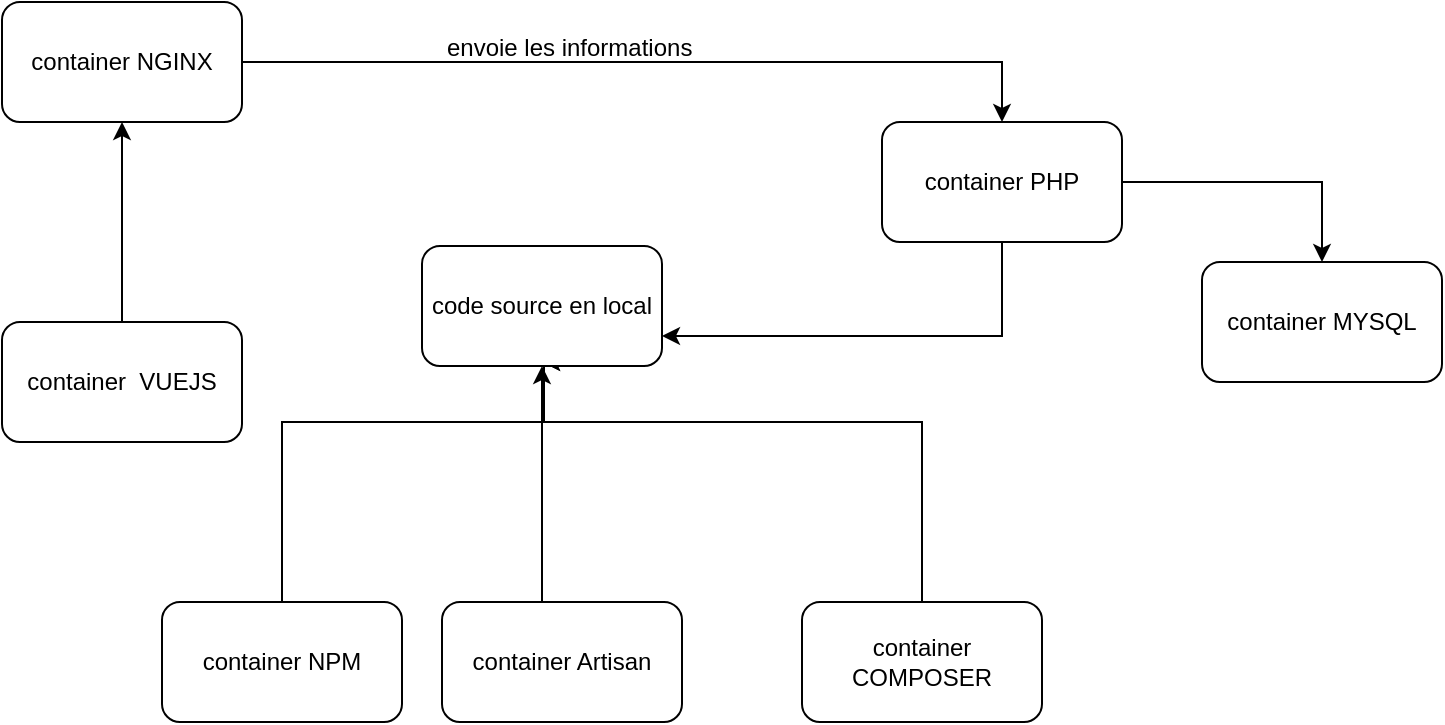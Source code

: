 <mxfile version="21.5.0" type="device">
  <diagram name="Page-1" id="rW_yP9Ym1VwvROQ8M-O-">
    <mxGraphModel dx="1034" dy="542" grid="1" gridSize="10" guides="1" tooltips="1" connect="1" arrows="1" fold="1" page="1" pageScale="1" pageWidth="827" pageHeight="583" math="0" shadow="0">
      <root>
        <mxCell id="0" />
        <mxCell id="1" parent="0" />
        <mxCell id="LwKAczpaLFmcJSAP0HZR-10" style="edgeStyle=orthogonalEdgeStyle;rounded=0;orthogonalLoop=1;jettySize=auto;html=1;entryX=0.5;entryY=0;entryDx=0;entryDy=0;" edge="1" parent="1" source="LwKAczpaLFmcJSAP0HZR-1" target="LwKAczpaLFmcJSAP0HZR-2">
          <mxGeometry relative="1" as="geometry" />
        </mxCell>
        <mxCell id="LwKAczpaLFmcJSAP0HZR-1" value="container NGINX" style="rounded=1;whiteSpace=wrap;html=1;" vertex="1" parent="1">
          <mxGeometry x="100" y="110" width="120" height="60" as="geometry" />
        </mxCell>
        <mxCell id="LwKAczpaLFmcJSAP0HZR-12" style="edgeStyle=orthogonalEdgeStyle;rounded=0;orthogonalLoop=1;jettySize=auto;html=1;exitX=0.5;exitY=1;exitDx=0;exitDy=0;entryX=1;entryY=0.75;entryDx=0;entryDy=0;" edge="1" parent="1" source="LwKAczpaLFmcJSAP0HZR-2" target="LwKAczpaLFmcJSAP0HZR-11">
          <mxGeometry relative="1" as="geometry" />
        </mxCell>
        <mxCell id="LwKAczpaLFmcJSAP0HZR-13" style="edgeStyle=orthogonalEdgeStyle;rounded=0;orthogonalLoop=1;jettySize=auto;html=1;exitX=1;exitY=0.5;exitDx=0;exitDy=0;entryX=0.5;entryY=0;entryDx=0;entryDy=0;" edge="1" parent="1" source="LwKAczpaLFmcJSAP0HZR-2" target="LwKAczpaLFmcJSAP0HZR-7">
          <mxGeometry relative="1" as="geometry" />
        </mxCell>
        <mxCell id="LwKAczpaLFmcJSAP0HZR-2" value="container PHP" style="rounded=1;whiteSpace=wrap;html=1;" vertex="1" parent="1">
          <mxGeometry x="540" y="170" width="120" height="60" as="geometry" />
        </mxCell>
        <mxCell id="LwKAczpaLFmcJSAP0HZR-18" style="edgeStyle=orthogonalEdgeStyle;rounded=0;orthogonalLoop=1;jettySize=auto;html=1;entryX=0.5;entryY=1;entryDx=0;entryDy=0;" edge="1" parent="1" source="LwKAczpaLFmcJSAP0HZR-3" target="LwKAczpaLFmcJSAP0HZR-1">
          <mxGeometry relative="1" as="geometry" />
        </mxCell>
        <mxCell id="LwKAczpaLFmcJSAP0HZR-3" value="container&amp;nbsp; VUEJS" style="rounded=1;whiteSpace=wrap;html=1;" vertex="1" parent="1">
          <mxGeometry x="100" y="270" width="120" height="60" as="geometry" />
        </mxCell>
        <mxCell id="LwKAczpaLFmcJSAP0HZR-17" style="edgeStyle=orthogonalEdgeStyle;rounded=0;orthogonalLoop=1;jettySize=auto;html=1;" edge="1" parent="1" source="LwKAczpaLFmcJSAP0HZR-4">
          <mxGeometry relative="1" as="geometry">
            <mxPoint x="370" y="290" as="targetPoint" />
            <Array as="points">
              <mxPoint x="560" y="320" />
              <mxPoint x="371" y="320" />
            </Array>
          </mxGeometry>
        </mxCell>
        <mxCell id="LwKAczpaLFmcJSAP0HZR-4" value="container COMPOSER" style="rounded=1;whiteSpace=wrap;html=1;" vertex="1" parent="1">
          <mxGeometry x="500" y="410" width="120" height="60" as="geometry" />
        </mxCell>
        <mxCell id="LwKAczpaLFmcJSAP0HZR-15" style="edgeStyle=orthogonalEdgeStyle;rounded=0;orthogonalLoop=1;jettySize=auto;html=1;" edge="1" parent="1" source="LwKAczpaLFmcJSAP0HZR-5">
          <mxGeometry relative="1" as="geometry">
            <mxPoint x="370" y="290" as="targetPoint" />
            <Array as="points">
              <mxPoint x="240" y="320" />
              <mxPoint x="371" y="320" />
            </Array>
          </mxGeometry>
        </mxCell>
        <mxCell id="LwKAczpaLFmcJSAP0HZR-5" value="container NPM" style="rounded=1;whiteSpace=wrap;html=1;" vertex="1" parent="1">
          <mxGeometry x="180" y="410" width="120" height="60" as="geometry" />
        </mxCell>
        <mxCell id="LwKAczpaLFmcJSAP0HZR-16" style="edgeStyle=orthogonalEdgeStyle;rounded=0;orthogonalLoop=1;jettySize=auto;html=1;exitX=0.333;exitY=0;exitDx=0;exitDy=0;entryX=0.5;entryY=1;entryDx=0;entryDy=0;exitPerimeter=0;" edge="1" parent="1" source="LwKAczpaLFmcJSAP0HZR-6" target="LwKAczpaLFmcJSAP0HZR-11">
          <mxGeometry relative="1" as="geometry">
            <Array as="points">
              <mxPoint x="370" y="410" />
            </Array>
          </mxGeometry>
        </mxCell>
        <mxCell id="LwKAczpaLFmcJSAP0HZR-6" value="container Artisan" style="rounded=1;whiteSpace=wrap;html=1;" vertex="1" parent="1">
          <mxGeometry x="320" y="410" width="120" height="60" as="geometry" />
        </mxCell>
        <mxCell id="LwKAczpaLFmcJSAP0HZR-7" value="container MYSQL" style="rounded=1;whiteSpace=wrap;html=1;" vertex="1" parent="1">
          <mxGeometry x="700" y="240" width="120" height="60" as="geometry" />
        </mxCell>
        <mxCell id="LwKAczpaLFmcJSAP0HZR-11" value="code source en local" style="rounded=1;whiteSpace=wrap;html=1;" vertex="1" parent="1">
          <mxGeometry x="310" y="232" width="120" height="60" as="geometry" />
        </mxCell>
        <mxCell id="LwKAczpaLFmcJSAP0HZR-14" value="envoie les informations&amp;nbsp;" style="text;html=1;align=center;verticalAlign=middle;resizable=0;points=[];autosize=1;strokeColor=none;fillColor=none;" vertex="1" parent="1">
          <mxGeometry x="310" y="118" width="150" height="30" as="geometry" />
        </mxCell>
      </root>
    </mxGraphModel>
  </diagram>
</mxfile>
